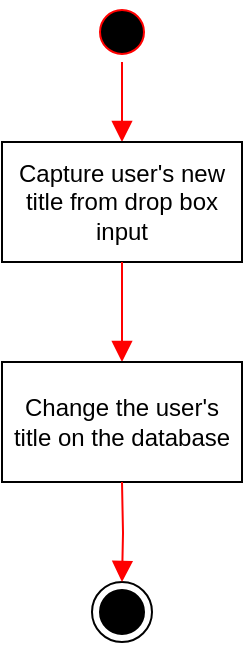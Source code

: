 <mxfile version="28.0.9">
  <diagram name="Page-1" id="yiOKuUuSApPGLSMHls8P">
    <mxGraphModel dx="1110" dy="387" grid="1" gridSize="10" guides="1" tooltips="1" connect="1" arrows="1" fold="1" page="1" pageScale="1" pageWidth="850" pageHeight="1100" math="0" shadow="0">
      <root>
        <mxCell id="0" />
        <mxCell id="1" parent="0" />
        <mxCell id="RAs32KpJlCHKYsDaDuBX-1" value="" style="ellipse;html=1;shape=startState;fillColor=light-dark(#000000,#000000);strokeColor=light-dark(#FF0000,#FFFFFF);" vertex="1" parent="1">
          <mxGeometry x="160" y="50" width="30" height="30" as="geometry" />
        </mxCell>
        <mxCell id="RAs32KpJlCHKYsDaDuBX-2" value="" style="edgeStyle=orthogonalEdgeStyle;html=1;verticalAlign=bottom;endArrow=block;endSize=8;strokeColor=light-dark(#FF0000,#000000);rounded=0;endFill=1;entryX=0.5;entryY=0;entryDx=0;entryDy=0;" edge="1" source="RAs32KpJlCHKYsDaDuBX-1" parent="1" target="RAs32KpJlCHKYsDaDuBX-3">
          <mxGeometry relative="1" as="geometry">
            <mxPoint x="175" y="150" as="targetPoint" />
          </mxGeometry>
        </mxCell>
        <mxCell id="RAs32KpJlCHKYsDaDuBX-3" value="Capture user&#39;s new title from drop box input" style="rounded=0;whiteSpace=wrap;html=1;" vertex="1" parent="1">
          <mxGeometry x="115" y="120" width="120" height="60" as="geometry" />
        </mxCell>
        <mxCell id="RAs32KpJlCHKYsDaDuBX-4" value="" style="edgeStyle=orthogonalEdgeStyle;html=1;verticalAlign=bottom;endArrow=block;endSize=8;strokeColor=light-dark(#FF0000,#000000);rounded=0;endFill=1;entryX=0.5;entryY=0;entryDx=0;entryDy=0;exitX=0.5;exitY=1;exitDx=0;exitDy=0;" edge="1" parent="1" target="RAs32KpJlCHKYsDaDuBX-5" source="RAs32KpJlCHKYsDaDuBX-3">
          <mxGeometry relative="1" as="geometry">
            <mxPoint x="175" y="260" as="targetPoint" />
            <mxPoint x="175" y="190" as="sourcePoint" />
          </mxGeometry>
        </mxCell>
        <mxCell id="RAs32KpJlCHKYsDaDuBX-5" value="Change the user&#39;s title on the database" style="rounded=0;whiteSpace=wrap;html=1;" vertex="1" parent="1">
          <mxGeometry x="115" y="230" width="120" height="60" as="geometry" />
        </mxCell>
        <mxCell id="RAs32KpJlCHKYsDaDuBX-62" value="" style="ellipse;html=1;shape=endState;fillColor=#000000;strokeColor=light-dark(#000000,#000000);" vertex="1" parent="1">
          <mxGeometry x="160" y="340" width="30" height="30" as="geometry" />
        </mxCell>
        <mxCell id="RAs32KpJlCHKYsDaDuBX-85" value="" style="edgeStyle=orthogonalEdgeStyle;html=1;verticalAlign=bottom;endArrow=block;endSize=8;strokeColor=light-dark(#FF0000,#000000);rounded=0;endFill=1;entryX=0.5;entryY=0;entryDx=0;entryDy=0;exitX=0.5;exitY=1;exitDx=0;exitDy=0;" edge="1" parent="1" target="RAs32KpJlCHKYsDaDuBX-62">
          <mxGeometry relative="1" as="geometry">
            <mxPoint x="175" y="360" as="targetPoint" />
            <mxPoint x="175" y="290" as="sourcePoint" />
          </mxGeometry>
        </mxCell>
      </root>
    </mxGraphModel>
  </diagram>
</mxfile>
